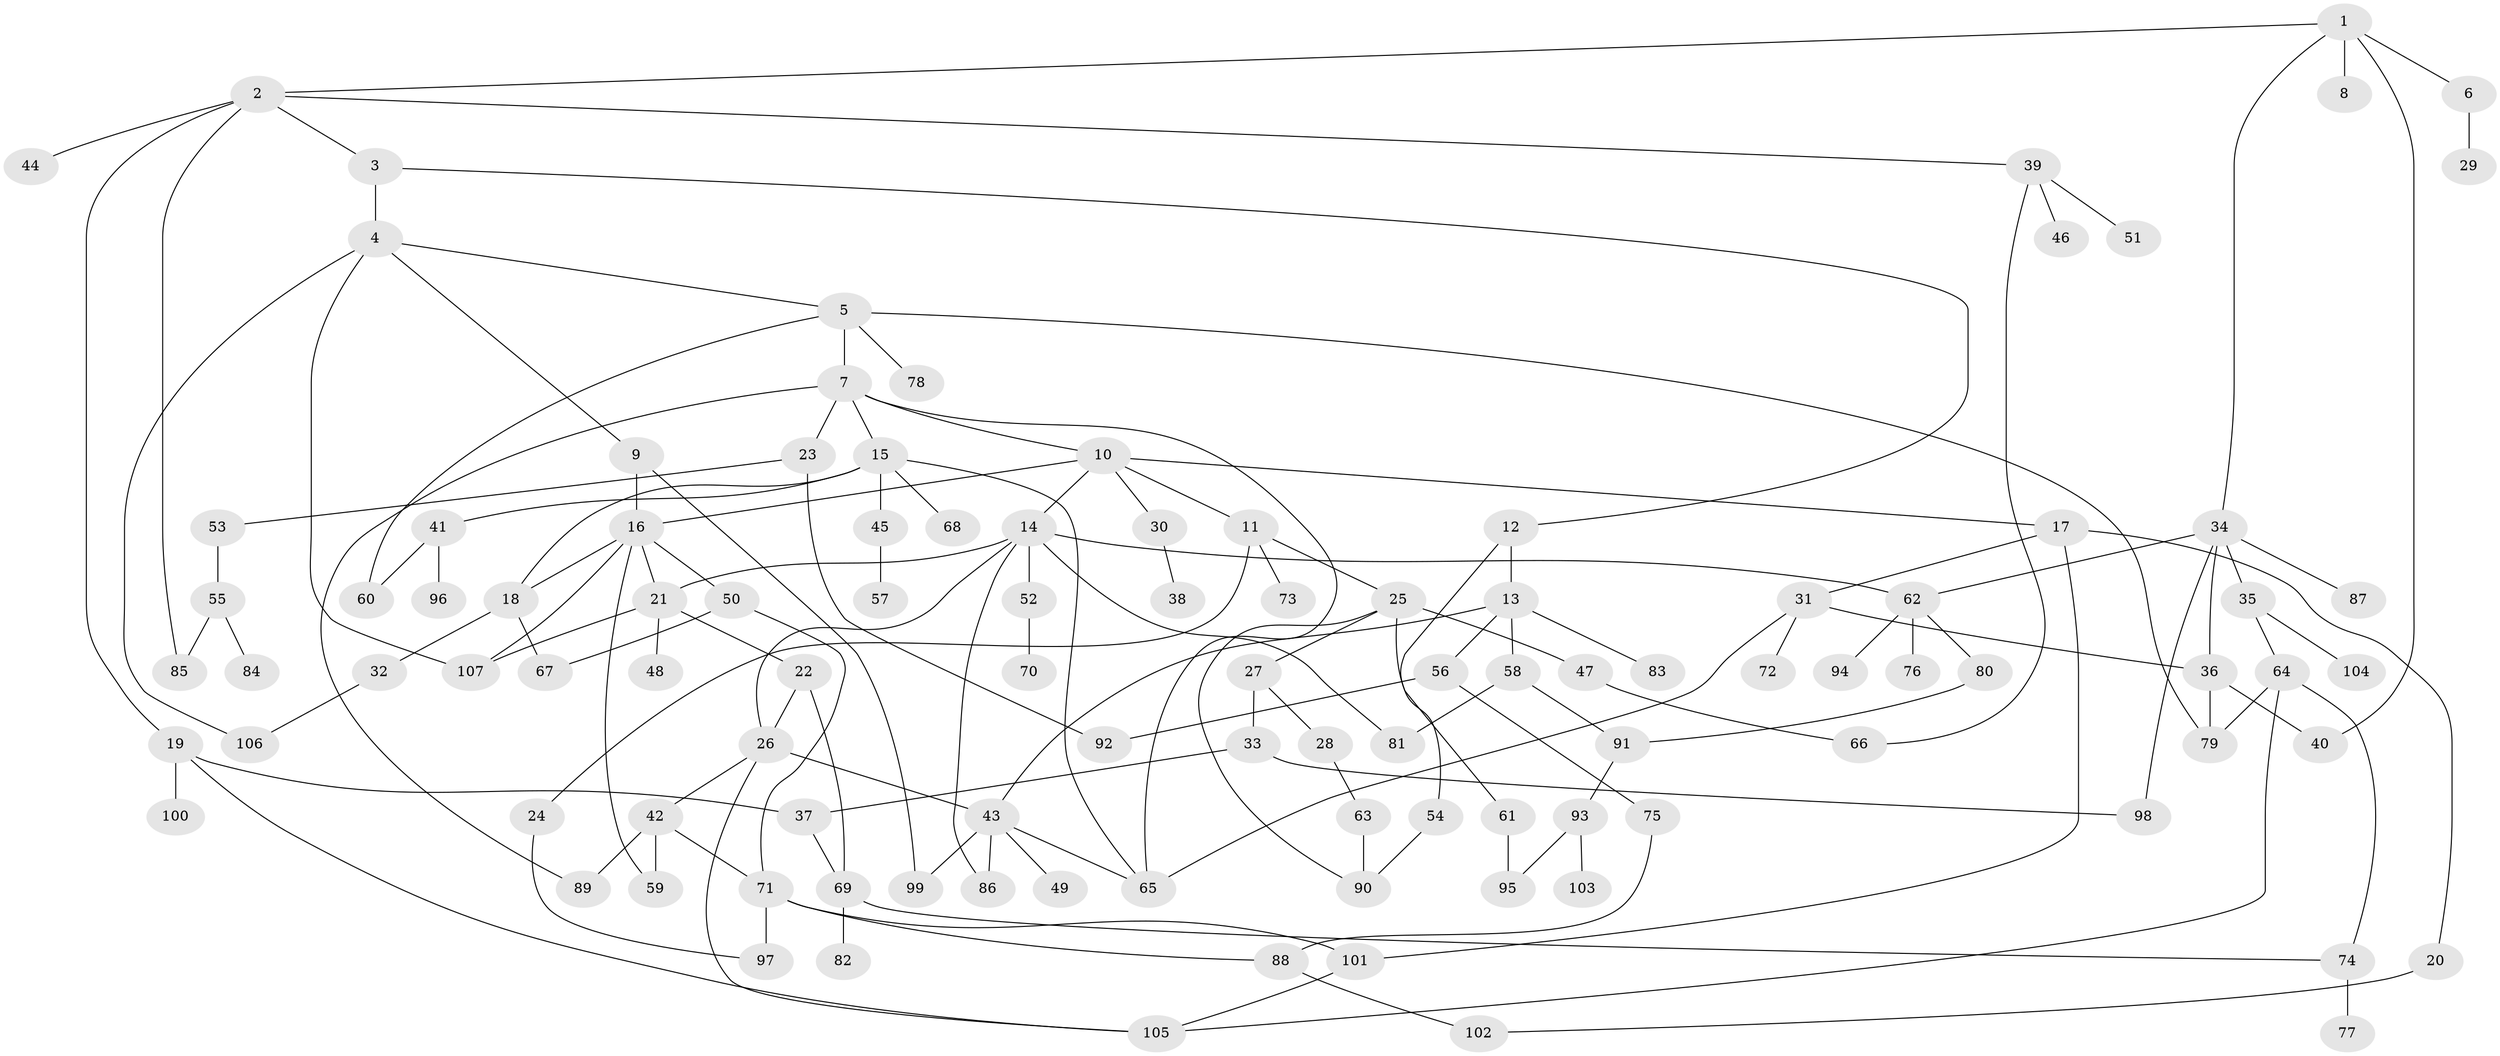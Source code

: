 // Generated by graph-tools (version 1.1) at 2025/13/03/09/25 04:13:34]
// undirected, 107 vertices, 148 edges
graph export_dot {
graph [start="1"]
  node [color=gray90,style=filled];
  1;
  2;
  3;
  4;
  5;
  6;
  7;
  8;
  9;
  10;
  11;
  12;
  13;
  14;
  15;
  16;
  17;
  18;
  19;
  20;
  21;
  22;
  23;
  24;
  25;
  26;
  27;
  28;
  29;
  30;
  31;
  32;
  33;
  34;
  35;
  36;
  37;
  38;
  39;
  40;
  41;
  42;
  43;
  44;
  45;
  46;
  47;
  48;
  49;
  50;
  51;
  52;
  53;
  54;
  55;
  56;
  57;
  58;
  59;
  60;
  61;
  62;
  63;
  64;
  65;
  66;
  67;
  68;
  69;
  70;
  71;
  72;
  73;
  74;
  75;
  76;
  77;
  78;
  79;
  80;
  81;
  82;
  83;
  84;
  85;
  86;
  87;
  88;
  89;
  90;
  91;
  92;
  93;
  94;
  95;
  96;
  97;
  98;
  99;
  100;
  101;
  102;
  103;
  104;
  105;
  106;
  107;
  1 -- 2;
  1 -- 6;
  1 -- 8;
  1 -- 34;
  1 -- 40;
  2 -- 3;
  2 -- 19;
  2 -- 39;
  2 -- 44;
  2 -- 85;
  3 -- 4;
  3 -- 12;
  4 -- 5;
  4 -- 9;
  4 -- 106;
  4 -- 107;
  5 -- 7;
  5 -- 60;
  5 -- 78;
  5 -- 79;
  6 -- 29;
  7 -- 10;
  7 -- 15;
  7 -- 23;
  7 -- 89;
  7 -- 65;
  9 -- 16;
  9 -- 99;
  10 -- 11;
  10 -- 14;
  10 -- 17;
  10 -- 30;
  10 -- 16;
  11 -- 24;
  11 -- 25;
  11 -- 73;
  12 -- 13;
  12 -- 54;
  13 -- 43;
  13 -- 56;
  13 -- 58;
  13 -- 83;
  14 -- 21;
  14 -- 26;
  14 -- 52;
  14 -- 86;
  14 -- 81;
  14 -- 62;
  15 -- 18;
  15 -- 41;
  15 -- 45;
  15 -- 68;
  15 -- 65;
  16 -- 50;
  16 -- 107;
  16 -- 18;
  16 -- 21;
  16 -- 59;
  17 -- 20;
  17 -- 31;
  17 -- 101;
  18 -- 32;
  18 -- 67;
  19 -- 100;
  19 -- 37;
  19 -- 105;
  20 -- 102;
  21 -- 22;
  21 -- 48;
  21 -- 107;
  22 -- 26;
  22 -- 69;
  23 -- 53;
  23 -- 92;
  24 -- 97;
  25 -- 27;
  25 -- 47;
  25 -- 61;
  25 -- 90;
  26 -- 42;
  26 -- 43;
  26 -- 105;
  27 -- 28;
  27 -- 33;
  28 -- 63;
  30 -- 38;
  31 -- 36;
  31 -- 65;
  31 -- 72;
  32 -- 106;
  33 -- 37;
  33 -- 98;
  34 -- 35;
  34 -- 62;
  34 -- 87;
  34 -- 36;
  34 -- 98;
  35 -- 64;
  35 -- 104;
  36 -- 79;
  36 -- 40;
  37 -- 69;
  39 -- 46;
  39 -- 51;
  39 -- 66;
  41 -- 96;
  41 -- 60;
  42 -- 59;
  42 -- 71;
  42 -- 89;
  43 -- 49;
  43 -- 99;
  43 -- 86;
  43 -- 65;
  45 -- 57;
  47 -- 66;
  50 -- 71;
  50 -- 67;
  52 -- 70;
  53 -- 55;
  54 -- 90;
  55 -- 84;
  55 -- 85;
  56 -- 75;
  56 -- 92;
  58 -- 81;
  58 -- 91;
  61 -- 95;
  62 -- 76;
  62 -- 80;
  62 -- 94;
  63 -- 90;
  64 -- 79;
  64 -- 105;
  64 -- 74;
  69 -- 74;
  69 -- 82;
  71 -- 97;
  71 -- 88;
  71 -- 101;
  74 -- 77;
  75 -- 88;
  80 -- 91;
  88 -- 102;
  91 -- 93;
  93 -- 95;
  93 -- 103;
  101 -- 105;
}
